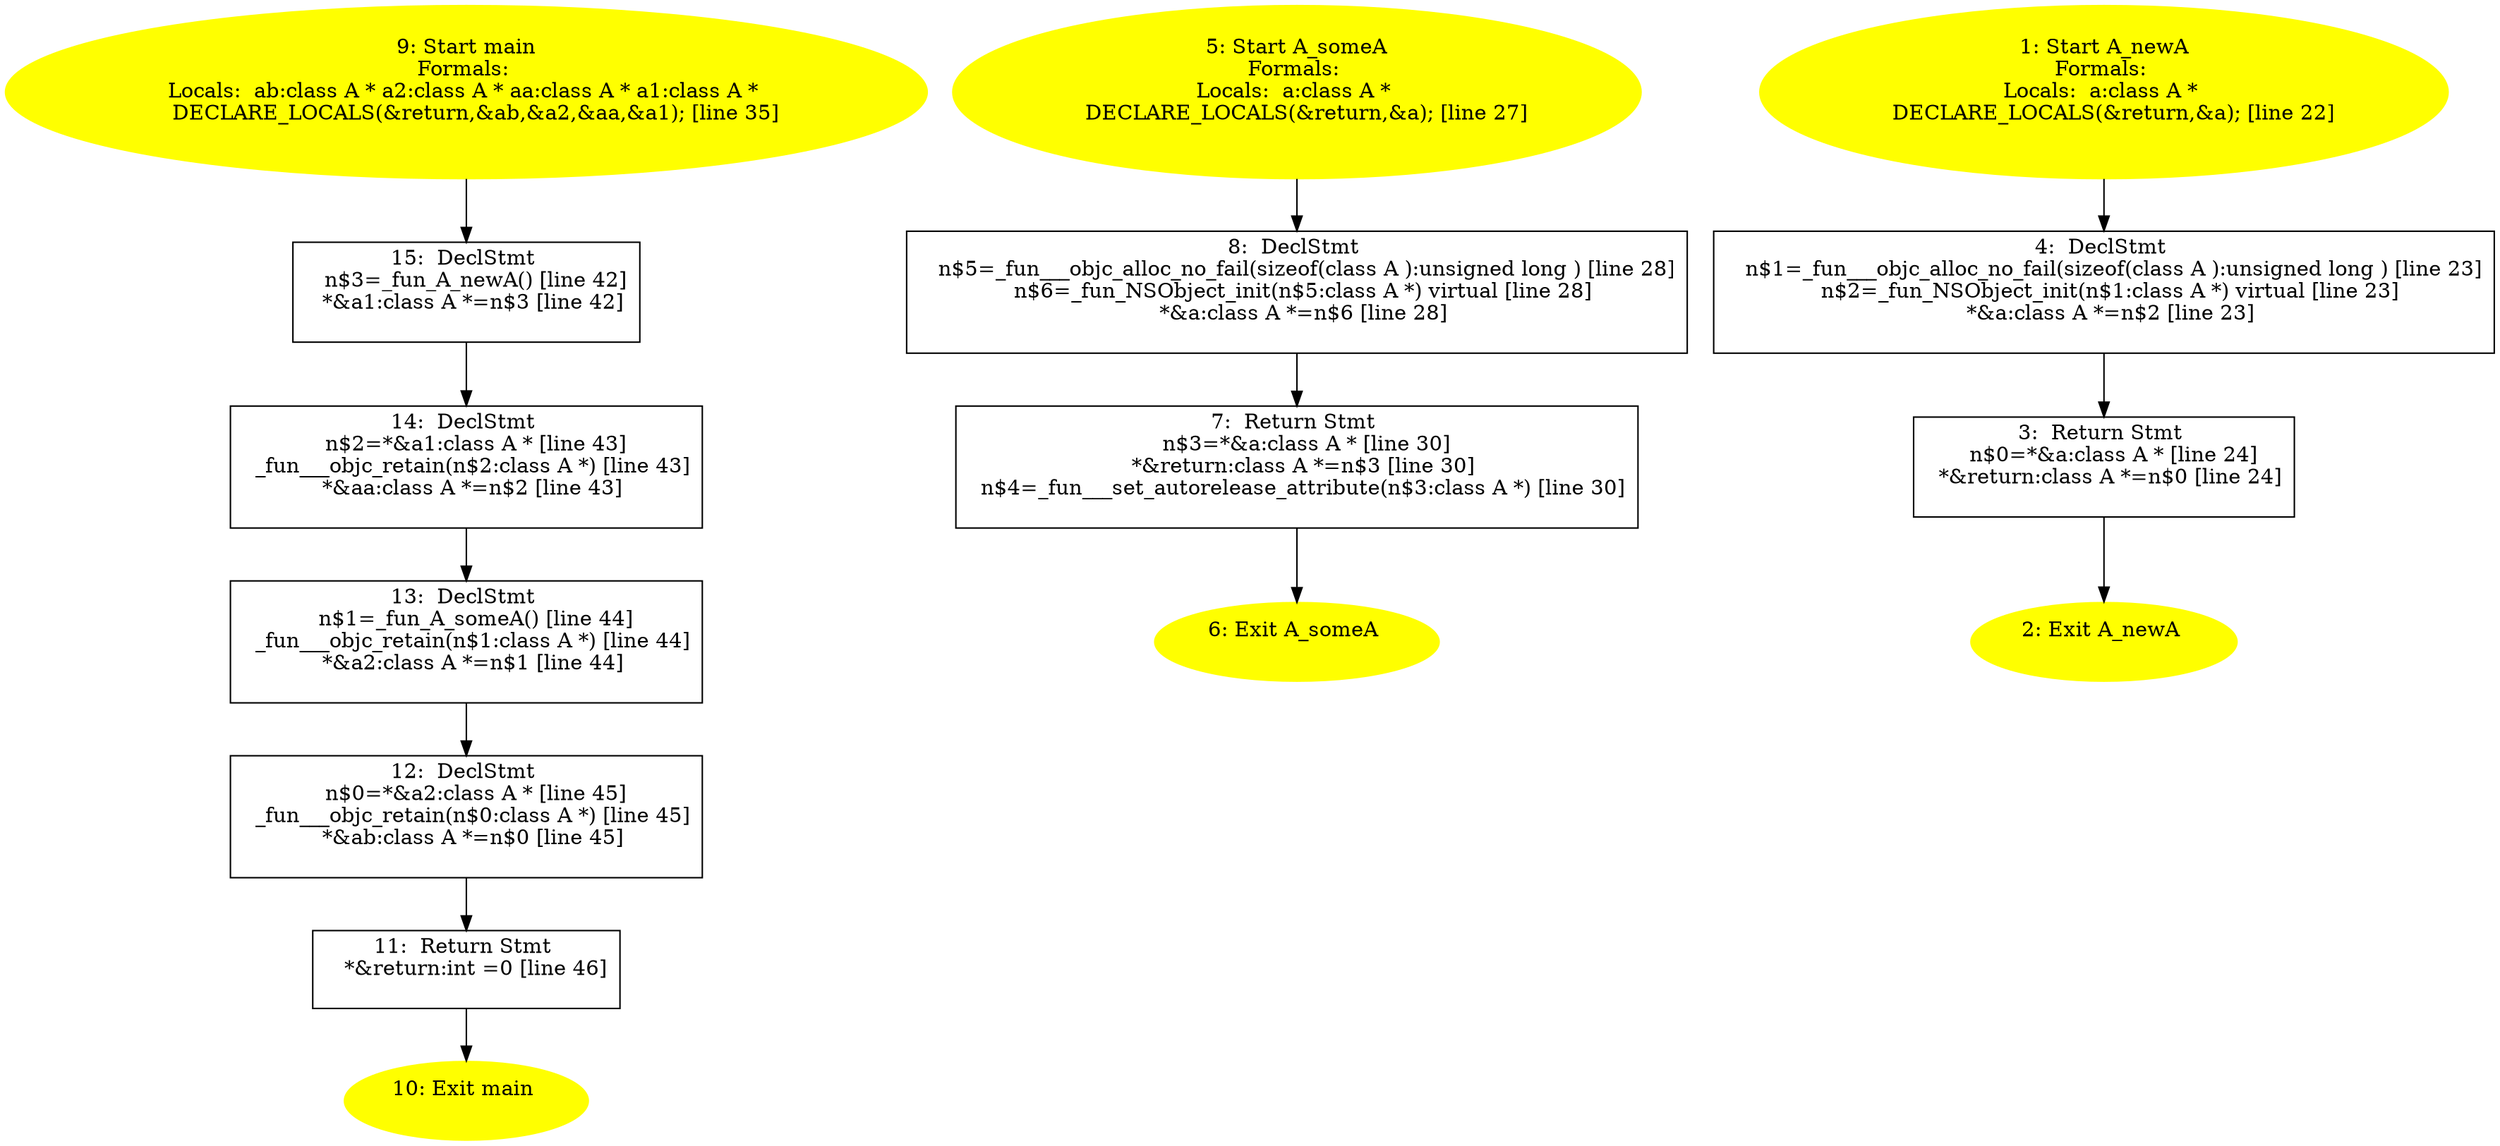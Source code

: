 /* @generated */
digraph iCFG {
15 [label="15:  DeclStmt \n   n$3=_fun_A_newA() [line 42]\n  *&a1:class A *=n$3 [line 42]\n " shape="box"]
	

	 15 -> 14 ;
14 [label="14:  DeclStmt \n   n$2=*&a1:class A * [line 43]\n  _fun___objc_retain(n$2:class A *) [line 43]\n  *&aa:class A *=n$2 [line 43]\n " shape="box"]
	

	 14 -> 13 ;
13 [label="13:  DeclStmt \n   n$1=_fun_A_someA() [line 44]\n  _fun___objc_retain(n$1:class A *) [line 44]\n  *&a2:class A *=n$1 [line 44]\n " shape="box"]
	

	 13 -> 12 ;
12 [label="12:  DeclStmt \n   n$0=*&a2:class A * [line 45]\n  _fun___objc_retain(n$0:class A *) [line 45]\n  *&ab:class A *=n$0 [line 45]\n " shape="box"]
	

	 12 -> 11 ;
11 [label="11:  Return Stmt \n   *&return:int =0 [line 46]\n " shape="box"]
	

	 11 -> 10 ;
10 [label="10: Exit main \n  " color=yellow style=filled]
	

9 [label="9: Start main\nFormals: \nLocals:  ab:class A * a2:class A * aa:class A * a1:class A * \n   DECLARE_LOCALS(&return,&ab,&a2,&aa,&a1); [line 35]\n " color=yellow style=filled]
	

	 9 -> 15 ;
8 [label="8:  DeclStmt \n   n$5=_fun___objc_alloc_no_fail(sizeof(class A ):unsigned long ) [line 28]\n  n$6=_fun_NSObject_init(n$5:class A *) virtual [line 28]\n  *&a:class A *=n$6 [line 28]\n " shape="box"]
	

	 8 -> 7 ;
7 [label="7:  Return Stmt \n   n$3=*&a:class A * [line 30]\n  *&return:class A *=n$3 [line 30]\n  n$4=_fun___set_autorelease_attribute(n$3:class A *) [line 30]\n " shape="box"]
	

	 7 -> 6 ;
6 [label="6: Exit A_someA \n  " color=yellow style=filled]
	

5 [label="5: Start A_someA\nFormals: \nLocals:  a:class A * \n   DECLARE_LOCALS(&return,&a); [line 27]\n " color=yellow style=filled]
	

	 5 -> 8 ;
4 [label="4:  DeclStmt \n   n$1=_fun___objc_alloc_no_fail(sizeof(class A ):unsigned long ) [line 23]\n  n$2=_fun_NSObject_init(n$1:class A *) virtual [line 23]\n  *&a:class A *=n$2 [line 23]\n " shape="box"]
	

	 4 -> 3 ;
3 [label="3:  Return Stmt \n   n$0=*&a:class A * [line 24]\n  *&return:class A *=n$0 [line 24]\n " shape="box"]
	

	 3 -> 2 ;
2 [label="2: Exit A_newA \n  " color=yellow style=filled]
	

1 [label="1: Start A_newA\nFormals: \nLocals:  a:class A * \n   DECLARE_LOCALS(&return,&a); [line 22]\n " color=yellow style=filled]
	

	 1 -> 4 ;
}
